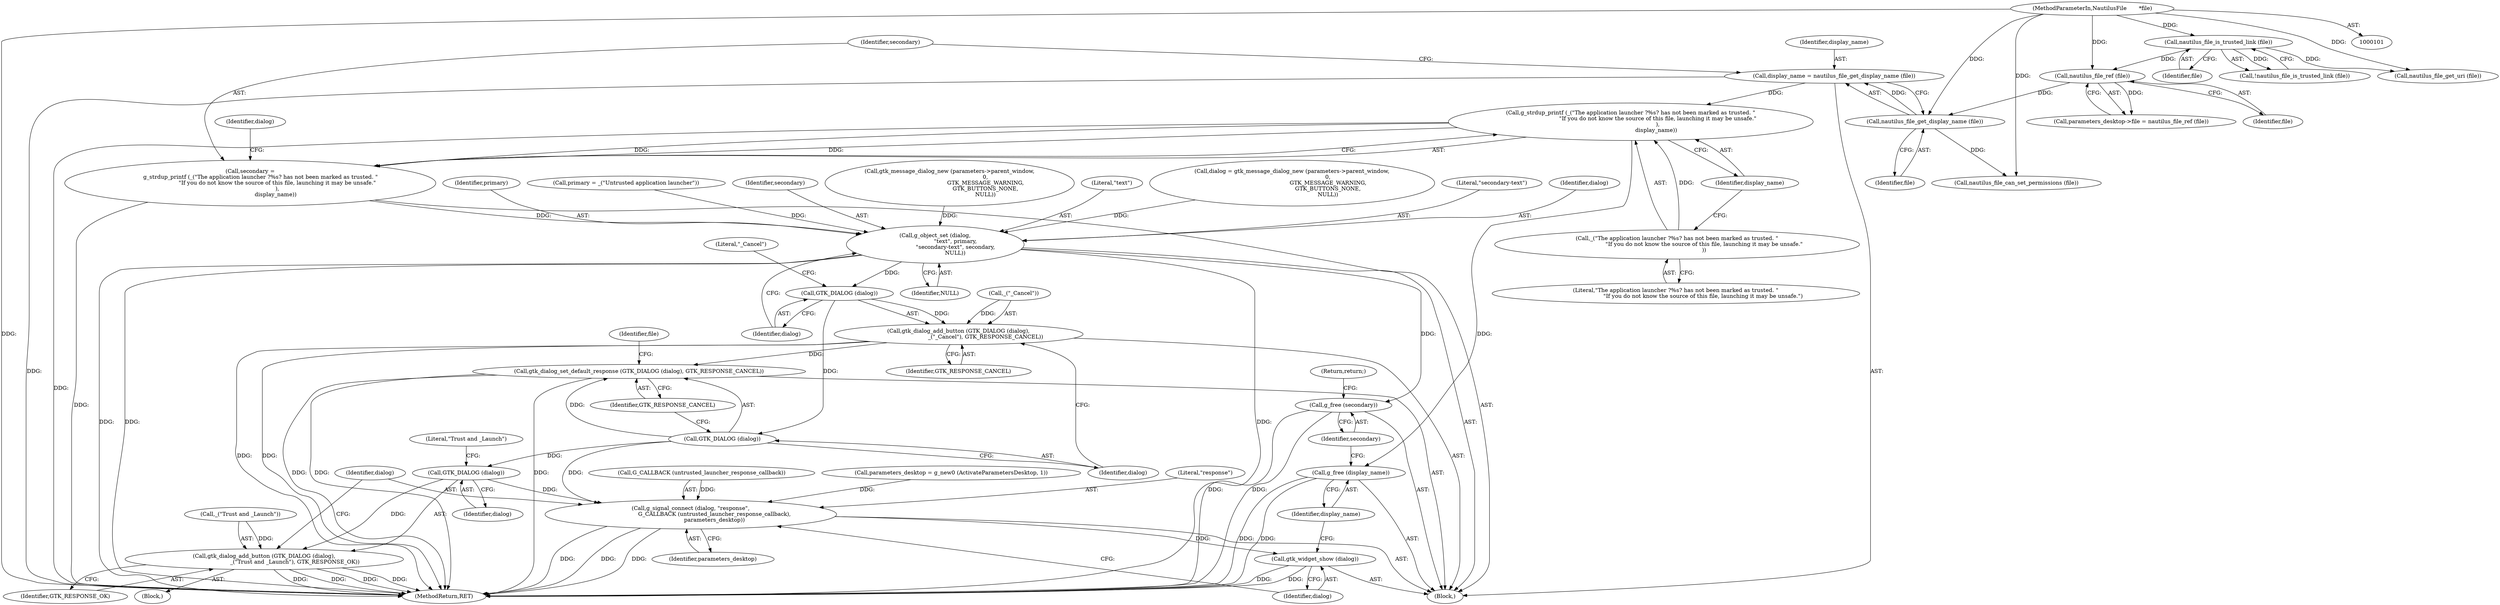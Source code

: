 digraph "0_nautilus_1630f53481f445ada0a455e9979236d31a8d3bb0_5@API" {
"1000168" [label="(Call,g_strdup_printf (_(\"The application launcher ?%s? has not been marked as trusted. \"\n                               \"If you do not know the source of this file, launching it may be unsafe.\"\n                               ),\n                             display_name))"];
"1000169" [label="(Call,_(\"The application launcher ?%s? has not been marked as trusted. \"\n                               \"If you do not know the source of this file, launching it may be unsafe.\"\n                               ))"];
"1000162" [label="(Call,display_name = nautilus_file_get_display_name (file))"];
"1000164" [label="(Call,nautilus_file_get_display_name (file))"];
"1000156" [label="(Call,nautilus_file_ref (file))"];
"1000121" [label="(Call,nautilus_file_is_trusted_link (file))"];
"1000103" [label="(MethodParameterIn,NautilusFile       *file)"];
"1000166" [label="(Call,secondary =\n            g_strdup_printf (_(\"The application launcher ?%s? has not been marked as trusted. \"\n                               \"If you do not know the source of this file, launching it may be unsafe.\"\n                               ),\n                             display_name))"];
"1000182" [label="(Call,g_object_set (dialog,\n                       \"text\", primary,\n                       \"secondary-text\", secondary,\n                       NULL))"];
"1000190" [label="(Call,GTK_DIALOG (dialog))"];
"1000189" [label="(Call,gtk_dialog_add_button (GTK_DIALOG (dialog),\n                               _(\"_Cancel\"), GTK_RESPONSE_CANCEL))"];
"1000195" [label="(Call,gtk_dialog_set_default_response (GTK_DIALOG (dialog), GTK_RESPONSE_CANCEL))"];
"1000196" [label="(Call,GTK_DIALOG (dialog))"];
"1000204" [label="(Call,GTK_DIALOG (dialog))"];
"1000203" [label="(Call,gtk_dialog_add_button (GTK_DIALOG (dialog),\n                                   _(\"Trust and _Launch\"), GTK_RESPONSE_OK))"];
"1000209" [label="(Call,g_signal_connect (dialog, \"response\",\n                           G_CALLBACK (untrusted_launcher_response_callback),\n                           parameters_desktop))"];
"1000215" [label="(Call,gtk_widget_show (dialog))"];
"1000219" [label="(Call,g_free (secondary))"];
"1000217" [label="(Call,g_free (display_name))"];
"1000185" [label="(Identifier,primary)"];
"1000166" [label="(Call,secondary =\n            g_strdup_printf (_(\"The application launcher ?%s? has not been marked as trusted. \"\n                               \"If you do not know the source of this file, launching it may be unsafe.\"\n                               ),\n                             display_name))"];
"1000217" [label="(Call,g_free (display_name))"];
"1000157" [label="(Identifier,file)"];
"1000224" [label="(Call,nautilus_file_get_uri (file))"];
"1000219" [label="(Call,g_free (secondary))"];
"1000198" [label="(Identifier,GTK_RESPONSE_CANCEL)"];
"1000103" [label="(MethodParameterIn,NautilusFile       *file)"];
"1000197" [label="(Identifier,dialog)"];
"1000163" [label="(Identifier,display_name)"];
"1000156" [label="(Call,nautilus_file_ref (file))"];
"1000191" [label="(Identifier,dialog)"];
"1000158" [label="(Call,primary = _(\"Untrusted application launcher\"))"];
"1000187" [label="(Identifier,secondary)"];
"1000215" [label="(Call,gtk_widget_show (dialog))"];
"1000201" [label="(Identifier,file)"];
"1000162" [label="(Call,display_name = nautilus_file_get_display_name (file))"];
"1000122" [label="(Identifier,file)"];
"1000194" [label="(Identifier,GTK_RESPONSE_CANCEL)"];
"1000169" [label="(Call,_(\"The application launcher ?%s? has not been marked as trusted. \"\n                               \"If you do not know the source of this file, launching it may be unsafe.\"\n                               ))"];
"1000204" [label="(Call,GTK_DIALOG (dialog))"];
"1000189" [label="(Call,gtk_dialog_add_button (GTK_DIALOG (dialog),\n                               _(\"_Cancel\"), GTK_RESPONSE_CANCEL))"];
"1000214" [label="(Identifier,parameters_desktop)"];
"1000203" [label="(Call,gtk_dialog_add_button (GTK_DIALOG (dialog),\n                                   _(\"Trust and _Launch\"), GTK_RESPONSE_OK))"];
"1000211" [label="(Literal,\"response\")"];
"1000209" [label="(Call,g_signal_connect (dialog, \"response\",\n                           G_CALLBACK (untrusted_launcher_response_callback),\n                           parameters_desktop))"];
"1000192" [label="(Call,_(\"_Cancel\"))"];
"1000216" [label="(Identifier,dialog)"];
"1000170" [label="(Literal,\"The application launcher ?%s? has not been marked as trusted. \"\n                               \"If you do not know the source of this file, launching it may be unsafe.\")"];
"1000165" [label="(Identifier,file)"];
"1000168" [label="(Call,g_strdup_printf (_(\"The application launcher ?%s? has not been marked as trusted. \"\n                               \"If you do not know the source of this file, launching it may be unsafe.\"\n                               ),\n                             display_name))"];
"1000188" [label="(Identifier,NULL)"];
"1000200" [label="(Call,nautilus_file_can_set_permissions (file))"];
"1000167" [label="(Identifier,secondary)"];
"1000205" [label="(Identifier,dialog)"];
"1000196" [label="(Call,GTK_DIALOG (dialog))"];
"1000206" [label="(Call,_(\"Trust and _Launch\"))"];
"1000174" [label="(Call,gtk_message_dialog_new (parameters->parent_window,\n                                         0,\n                                         GTK_MESSAGE_WARNING,\n                                         GTK_BUTTONS_NONE,\n                                         NULL))"];
"1000210" [label="(Identifier,dialog)"];
"1000121" [label="(Call,nautilus_file_is_trusted_link (file))"];
"1000164" [label="(Call,nautilus_file_get_display_name (file))"];
"1000184" [label="(Literal,\"text\")"];
"1000190" [label="(Call,GTK_DIALOG (dialog))"];
"1000182" [label="(Call,g_object_set (dialog,\n                       \"text\", primary,\n                       \"secondary-text\", secondary,\n                       NULL))"];
"1000172" [label="(Call,dialog = gtk_message_dialog_new (parameters->parent_window,\n                                         0,\n                                         GTK_MESSAGE_WARNING,\n                                         GTK_BUTTONS_NONE,\n                                         NULL))"];
"1000195" [label="(Call,gtk_dialog_set_default_response (GTK_DIALOG (dialog), GTK_RESPONSE_CANCEL))"];
"1000173" [label="(Identifier,dialog)"];
"1000186" [label="(Literal,\"secondary-text\")"];
"1000208" [label="(Identifier,GTK_RESPONSE_OK)"];
"1000238" [label="(MethodReturn,RET)"];
"1000220" [label="(Identifier,secondary)"];
"1000218" [label="(Identifier,display_name)"];
"1000183" [label="(Identifier,dialog)"];
"1000193" [label="(Literal,\"_Cancel\")"];
"1000212" [label="(Call,G_CALLBACK (untrusted_launcher_response_callback))"];
"1000152" [label="(Call,parameters_desktop->file = nautilus_file_ref (file))"];
"1000221" [label="(Return,return;)"];
"1000120" [label="(Call,!nautilus_file_is_trusted_link (file))"];
"1000207" [label="(Literal,\"Trust and _Launch\")"];
"1000171" [label="(Identifier,display_name)"];
"1000123" [label="(Block,)"];
"1000124" [label="(Call,parameters_desktop = g_new0 (ActivateParametersDesktop, 1))"];
"1000202" [label="(Block,)"];
"1000168" -> "1000166"  [label="AST: "];
"1000168" -> "1000171"  [label="CFG: "];
"1000169" -> "1000168"  [label="AST: "];
"1000171" -> "1000168"  [label="AST: "];
"1000166" -> "1000168"  [label="CFG: "];
"1000168" -> "1000238"  [label="DDG: "];
"1000168" -> "1000166"  [label="DDG: "];
"1000168" -> "1000166"  [label="DDG: "];
"1000169" -> "1000168"  [label="DDG: "];
"1000162" -> "1000168"  [label="DDG: "];
"1000168" -> "1000217"  [label="DDG: "];
"1000169" -> "1000170"  [label="CFG: "];
"1000170" -> "1000169"  [label="AST: "];
"1000171" -> "1000169"  [label="CFG: "];
"1000162" -> "1000123"  [label="AST: "];
"1000162" -> "1000164"  [label="CFG: "];
"1000163" -> "1000162"  [label="AST: "];
"1000164" -> "1000162"  [label="AST: "];
"1000167" -> "1000162"  [label="CFG: "];
"1000162" -> "1000238"  [label="DDG: "];
"1000164" -> "1000162"  [label="DDG: "];
"1000164" -> "1000165"  [label="CFG: "];
"1000165" -> "1000164"  [label="AST: "];
"1000156" -> "1000164"  [label="DDG: "];
"1000103" -> "1000164"  [label="DDG: "];
"1000164" -> "1000200"  [label="DDG: "];
"1000156" -> "1000152"  [label="AST: "];
"1000156" -> "1000157"  [label="CFG: "];
"1000157" -> "1000156"  [label="AST: "];
"1000152" -> "1000156"  [label="CFG: "];
"1000156" -> "1000152"  [label="DDG: "];
"1000121" -> "1000156"  [label="DDG: "];
"1000103" -> "1000156"  [label="DDG: "];
"1000121" -> "1000120"  [label="AST: "];
"1000121" -> "1000122"  [label="CFG: "];
"1000122" -> "1000121"  [label="AST: "];
"1000120" -> "1000121"  [label="CFG: "];
"1000121" -> "1000120"  [label="DDG: "];
"1000103" -> "1000121"  [label="DDG: "];
"1000121" -> "1000224"  [label="DDG: "];
"1000103" -> "1000101"  [label="AST: "];
"1000103" -> "1000238"  [label="DDG: "];
"1000103" -> "1000200"  [label="DDG: "];
"1000103" -> "1000224"  [label="DDG: "];
"1000166" -> "1000123"  [label="AST: "];
"1000167" -> "1000166"  [label="AST: "];
"1000173" -> "1000166"  [label="CFG: "];
"1000166" -> "1000238"  [label="DDG: "];
"1000166" -> "1000182"  [label="DDG: "];
"1000182" -> "1000123"  [label="AST: "];
"1000182" -> "1000188"  [label="CFG: "];
"1000183" -> "1000182"  [label="AST: "];
"1000184" -> "1000182"  [label="AST: "];
"1000185" -> "1000182"  [label="AST: "];
"1000186" -> "1000182"  [label="AST: "];
"1000187" -> "1000182"  [label="AST: "];
"1000188" -> "1000182"  [label="AST: "];
"1000191" -> "1000182"  [label="CFG: "];
"1000182" -> "1000238"  [label="DDG: "];
"1000182" -> "1000238"  [label="DDG: "];
"1000182" -> "1000238"  [label="DDG: "];
"1000172" -> "1000182"  [label="DDG: "];
"1000158" -> "1000182"  [label="DDG: "];
"1000174" -> "1000182"  [label="DDG: "];
"1000182" -> "1000190"  [label="DDG: "];
"1000182" -> "1000219"  [label="DDG: "];
"1000190" -> "1000189"  [label="AST: "];
"1000190" -> "1000191"  [label="CFG: "];
"1000191" -> "1000190"  [label="AST: "];
"1000193" -> "1000190"  [label="CFG: "];
"1000190" -> "1000189"  [label="DDG: "];
"1000190" -> "1000196"  [label="DDG: "];
"1000189" -> "1000123"  [label="AST: "];
"1000189" -> "1000194"  [label="CFG: "];
"1000192" -> "1000189"  [label="AST: "];
"1000194" -> "1000189"  [label="AST: "];
"1000197" -> "1000189"  [label="CFG: "];
"1000189" -> "1000238"  [label="DDG: "];
"1000189" -> "1000238"  [label="DDG: "];
"1000192" -> "1000189"  [label="DDG: "];
"1000189" -> "1000195"  [label="DDG: "];
"1000195" -> "1000123"  [label="AST: "];
"1000195" -> "1000198"  [label="CFG: "];
"1000196" -> "1000195"  [label="AST: "];
"1000198" -> "1000195"  [label="AST: "];
"1000201" -> "1000195"  [label="CFG: "];
"1000195" -> "1000238"  [label="DDG: "];
"1000195" -> "1000238"  [label="DDG: "];
"1000195" -> "1000238"  [label="DDG: "];
"1000196" -> "1000195"  [label="DDG: "];
"1000196" -> "1000197"  [label="CFG: "];
"1000197" -> "1000196"  [label="AST: "];
"1000198" -> "1000196"  [label="CFG: "];
"1000196" -> "1000204"  [label="DDG: "];
"1000196" -> "1000209"  [label="DDG: "];
"1000204" -> "1000203"  [label="AST: "];
"1000204" -> "1000205"  [label="CFG: "];
"1000205" -> "1000204"  [label="AST: "];
"1000207" -> "1000204"  [label="CFG: "];
"1000204" -> "1000203"  [label="DDG: "];
"1000204" -> "1000209"  [label="DDG: "];
"1000203" -> "1000202"  [label="AST: "];
"1000203" -> "1000208"  [label="CFG: "];
"1000206" -> "1000203"  [label="AST: "];
"1000208" -> "1000203"  [label="AST: "];
"1000210" -> "1000203"  [label="CFG: "];
"1000203" -> "1000238"  [label="DDG: "];
"1000203" -> "1000238"  [label="DDG: "];
"1000203" -> "1000238"  [label="DDG: "];
"1000203" -> "1000238"  [label="DDG: "];
"1000206" -> "1000203"  [label="DDG: "];
"1000209" -> "1000123"  [label="AST: "];
"1000209" -> "1000214"  [label="CFG: "];
"1000210" -> "1000209"  [label="AST: "];
"1000211" -> "1000209"  [label="AST: "];
"1000212" -> "1000209"  [label="AST: "];
"1000214" -> "1000209"  [label="AST: "];
"1000216" -> "1000209"  [label="CFG: "];
"1000209" -> "1000238"  [label="DDG: "];
"1000209" -> "1000238"  [label="DDG: "];
"1000209" -> "1000238"  [label="DDG: "];
"1000212" -> "1000209"  [label="DDG: "];
"1000124" -> "1000209"  [label="DDG: "];
"1000209" -> "1000215"  [label="DDG: "];
"1000215" -> "1000123"  [label="AST: "];
"1000215" -> "1000216"  [label="CFG: "];
"1000216" -> "1000215"  [label="AST: "];
"1000218" -> "1000215"  [label="CFG: "];
"1000215" -> "1000238"  [label="DDG: "];
"1000215" -> "1000238"  [label="DDG: "];
"1000219" -> "1000123"  [label="AST: "];
"1000219" -> "1000220"  [label="CFG: "];
"1000220" -> "1000219"  [label="AST: "];
"1000221" -> "1000219"  [label="CFG: "];
"1000219" -> "1000238"  [label="DDG: "];
"1000219" -> "1000238"  [label="DDG: "];
"1000217" -> "1000123"  [label="AST: "];
"1000217" -> "1000218"  [label="CFG: "];
"1000218" -> "1000217"  [label="AST: "];
"1000220" -> "1000217"  [label="CFG: "];
"1000217" -> "1000238"  [label="DDG: "];
"1000217" -> "1000238"  [label="DDG: "];
}
